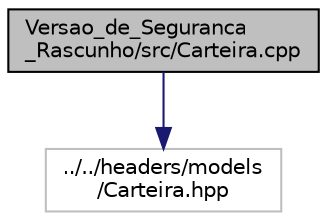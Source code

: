 digraph "Versao_de_Seguranca_Rascunho/src/Carteira.cpp"
{
 // LATEX_PDF_SIZE
  edge [fontname="Helvetica",fontsize="10",labelfontname="Helvetica",labelfontsize="10"];
  node [fontname="Helvetica",fontsize="10",shape=record];
  Node1 [label="Versao_de_Seguranca\l_Rascunho/src/Carteira.cpp",height=0.2,width=0.4,color="black", fillcolor="grey75", style="filled", fontcolor="black",tooltip=" "];
  Node1 -> Node2 [color="midnightblue",fontsize="10",style="solid",fontname="Helvetica"];
  Node2 [label="../../headers/models\l/Carteira.hpp",height=0.2,width=0.4,color="grey75", fillcolor="white", style="filled",tooltip=" "];
}
